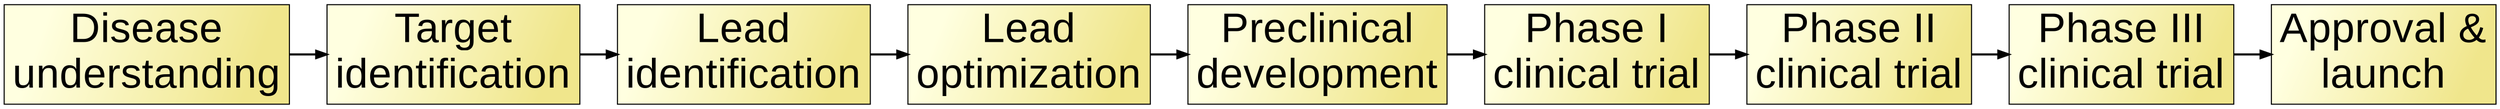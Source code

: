 digraph LinearWorkflow {

  graph [rankdir = LR, dpi = 300]

  node [shape = record,
	style = filled,
	fixedsize=false,
	width=1,
	height=0.618,
	fontsize=40,
	fillcolor = "lightyellow:khaki",
	gradientangle=315,
	fontname="Arial"]
  DU[label="Disease\nunderstanding"]
  TI[label="Target\nidentification"]
  ## TV[label="Target\nValidation"]
  LI [label="Lead\nidentification"]
  LO [label="Lead\noptimization"]
  PcD [label="Preclinical\ndevelopment"]
  CT1 [label="Phase I\nclinical trial"]
  CT2 [label="Phase II\nclinical trial"]
  CT3 [label="Phase III\nclinical trial"]
  ## Sub [label="Submission"]
  Approval [label="Approval &\nlaunch"]
  ## Launch [label="Launch"]
  ## CT4 [label="Post-launch activities"]

  edge [color = black,
        arrowname = vee,
        fontname="Helvetica",
        fontsize=10,
        penwidth=2]

  DU -> TI
  TI -> LI
  ## TI -> TV
  ## TV -> LI
  LI -> LO
  LO -> PcD
  PcD -> CT1
  CT1 -> CT2
  CT2 -> CT3
  ## CT3 -> Sub
  ## Sub -> Approval
  ## Approval -> Launch

  CT3 -> Approval
  ## Launch -> CT4
}
